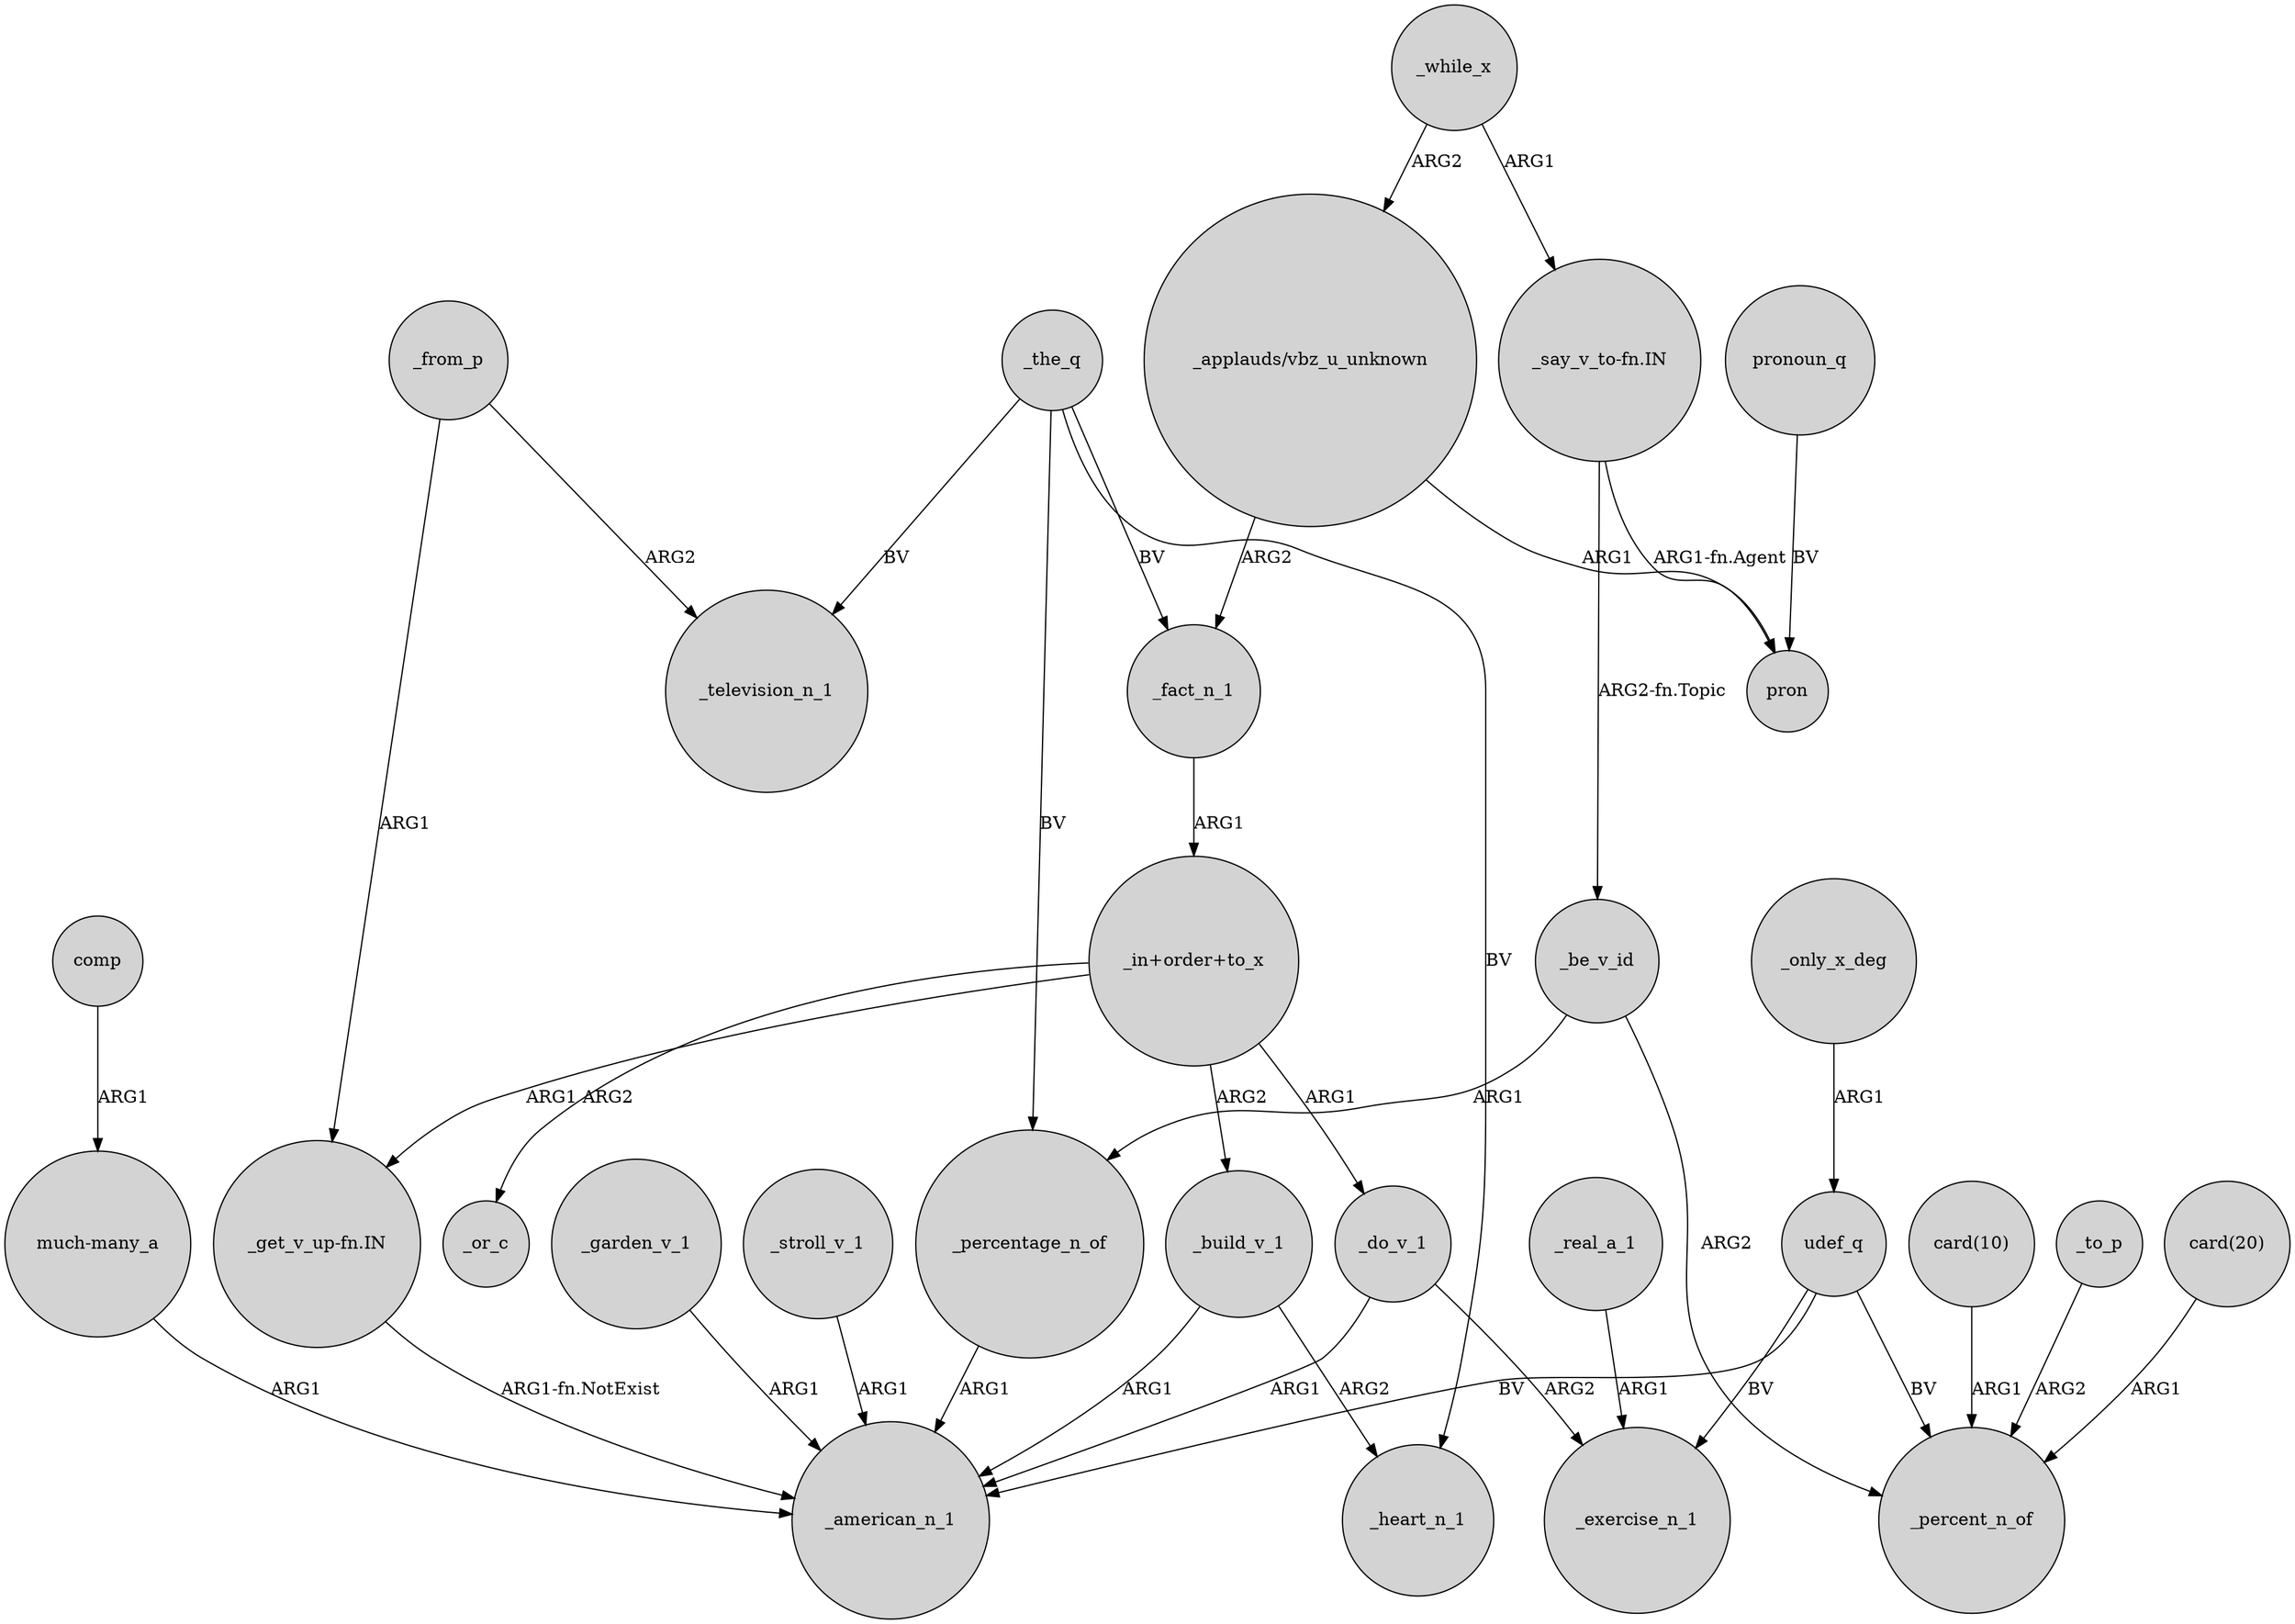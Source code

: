 digraph {
	node [shape=circle style=filled]
	_from_p -> "_get_v_up-fn.IN" [label=ARG1]
	_only_x_deg -> udef_q [label=ARG1]
	"_applauds/vbz_u_unknown" -> _fact_n_1 [label=ARG2]
	"much-many_a" -> _american_n_1 [label=ARG1]
	_be_v_id -> _percent_n_of [label=ARG2]
	_stroll_v_1 -> _american_n_1 [label=ARG1]
	"_applauds/vbz_u_unknown" -> pron [label=ARG1]
	"_in+order+to_x" -> _or_c [label=ARG2]
	_real_a_1 -> _exercise_n_1 [label=ARG1]
	_the_q -> _percentage_n_of [label=BV]
	_the_q -> _heart_n_1 [label=BV]
	_from_p -> _television_n_1 [label=ARG2]
	_while_x -> "_applauds/vbz_u_unknown" [label=ARG2]
	"_say_v_to-fn.IN" -> _be_v_id [label="ARG2-fn.Topic"]
	_be_v_id -> _percentage_n_of [label=ARG1]
	"_in+order+to_x" -> _build_v_1 [label=ARG2]
	pronoun_q -> pron [label=BV]
	"card(10)" -> _percent_n_of [label=ARG1]
	comp -> "much-many_a" [label=ARG1]
	_the_q -> _television_n_1 [label=BV]
	_percentage_n_of -> _american_n_1 [label=ARG1]
	_build_v_1 -> _heart_n_1 [label=ARG2]
	"_in+order+to_x" -> _do_v_1 [label=ARG1]
	"_in+order+to_x" -> "_get_v_up-fn.IN" [label=ARG1]
	_do_v_1 -> _american_n_1 [label=ARG1]
	udef_q -> _american_n_1 [label=BV]
	_the_q -> _fact_n_1 [label=BV]
	_while_x -> "_say_v_to-fn.IN" [label=ARG1]
	"_say_v_to-fn.IN" -> pron [label="ARG1-fn.Agent"]
	_to_p -> _percent_n_of [label=ARG2]
	"_get_v_up-fn.IN" -> _american_n_1 [label="ARG1-fn.NotExist"]
	udef_q -> _exercise_n_1 [label=BV]
	_build_v_1 -> _american_n_1 [label=ARG1]
	udef_q -> _percent_n_of [label=BV]
	_fact_n_1 -> "_in+order+to_x" [label=ARG1]
	_garden_v_1 -> _american_n_1 [label=ARG1]
	"card(20)" -> _percent_n_of [label=ARG1]
	_do_v_1 -> _exercise_n_1 [label=ARG2]
}
